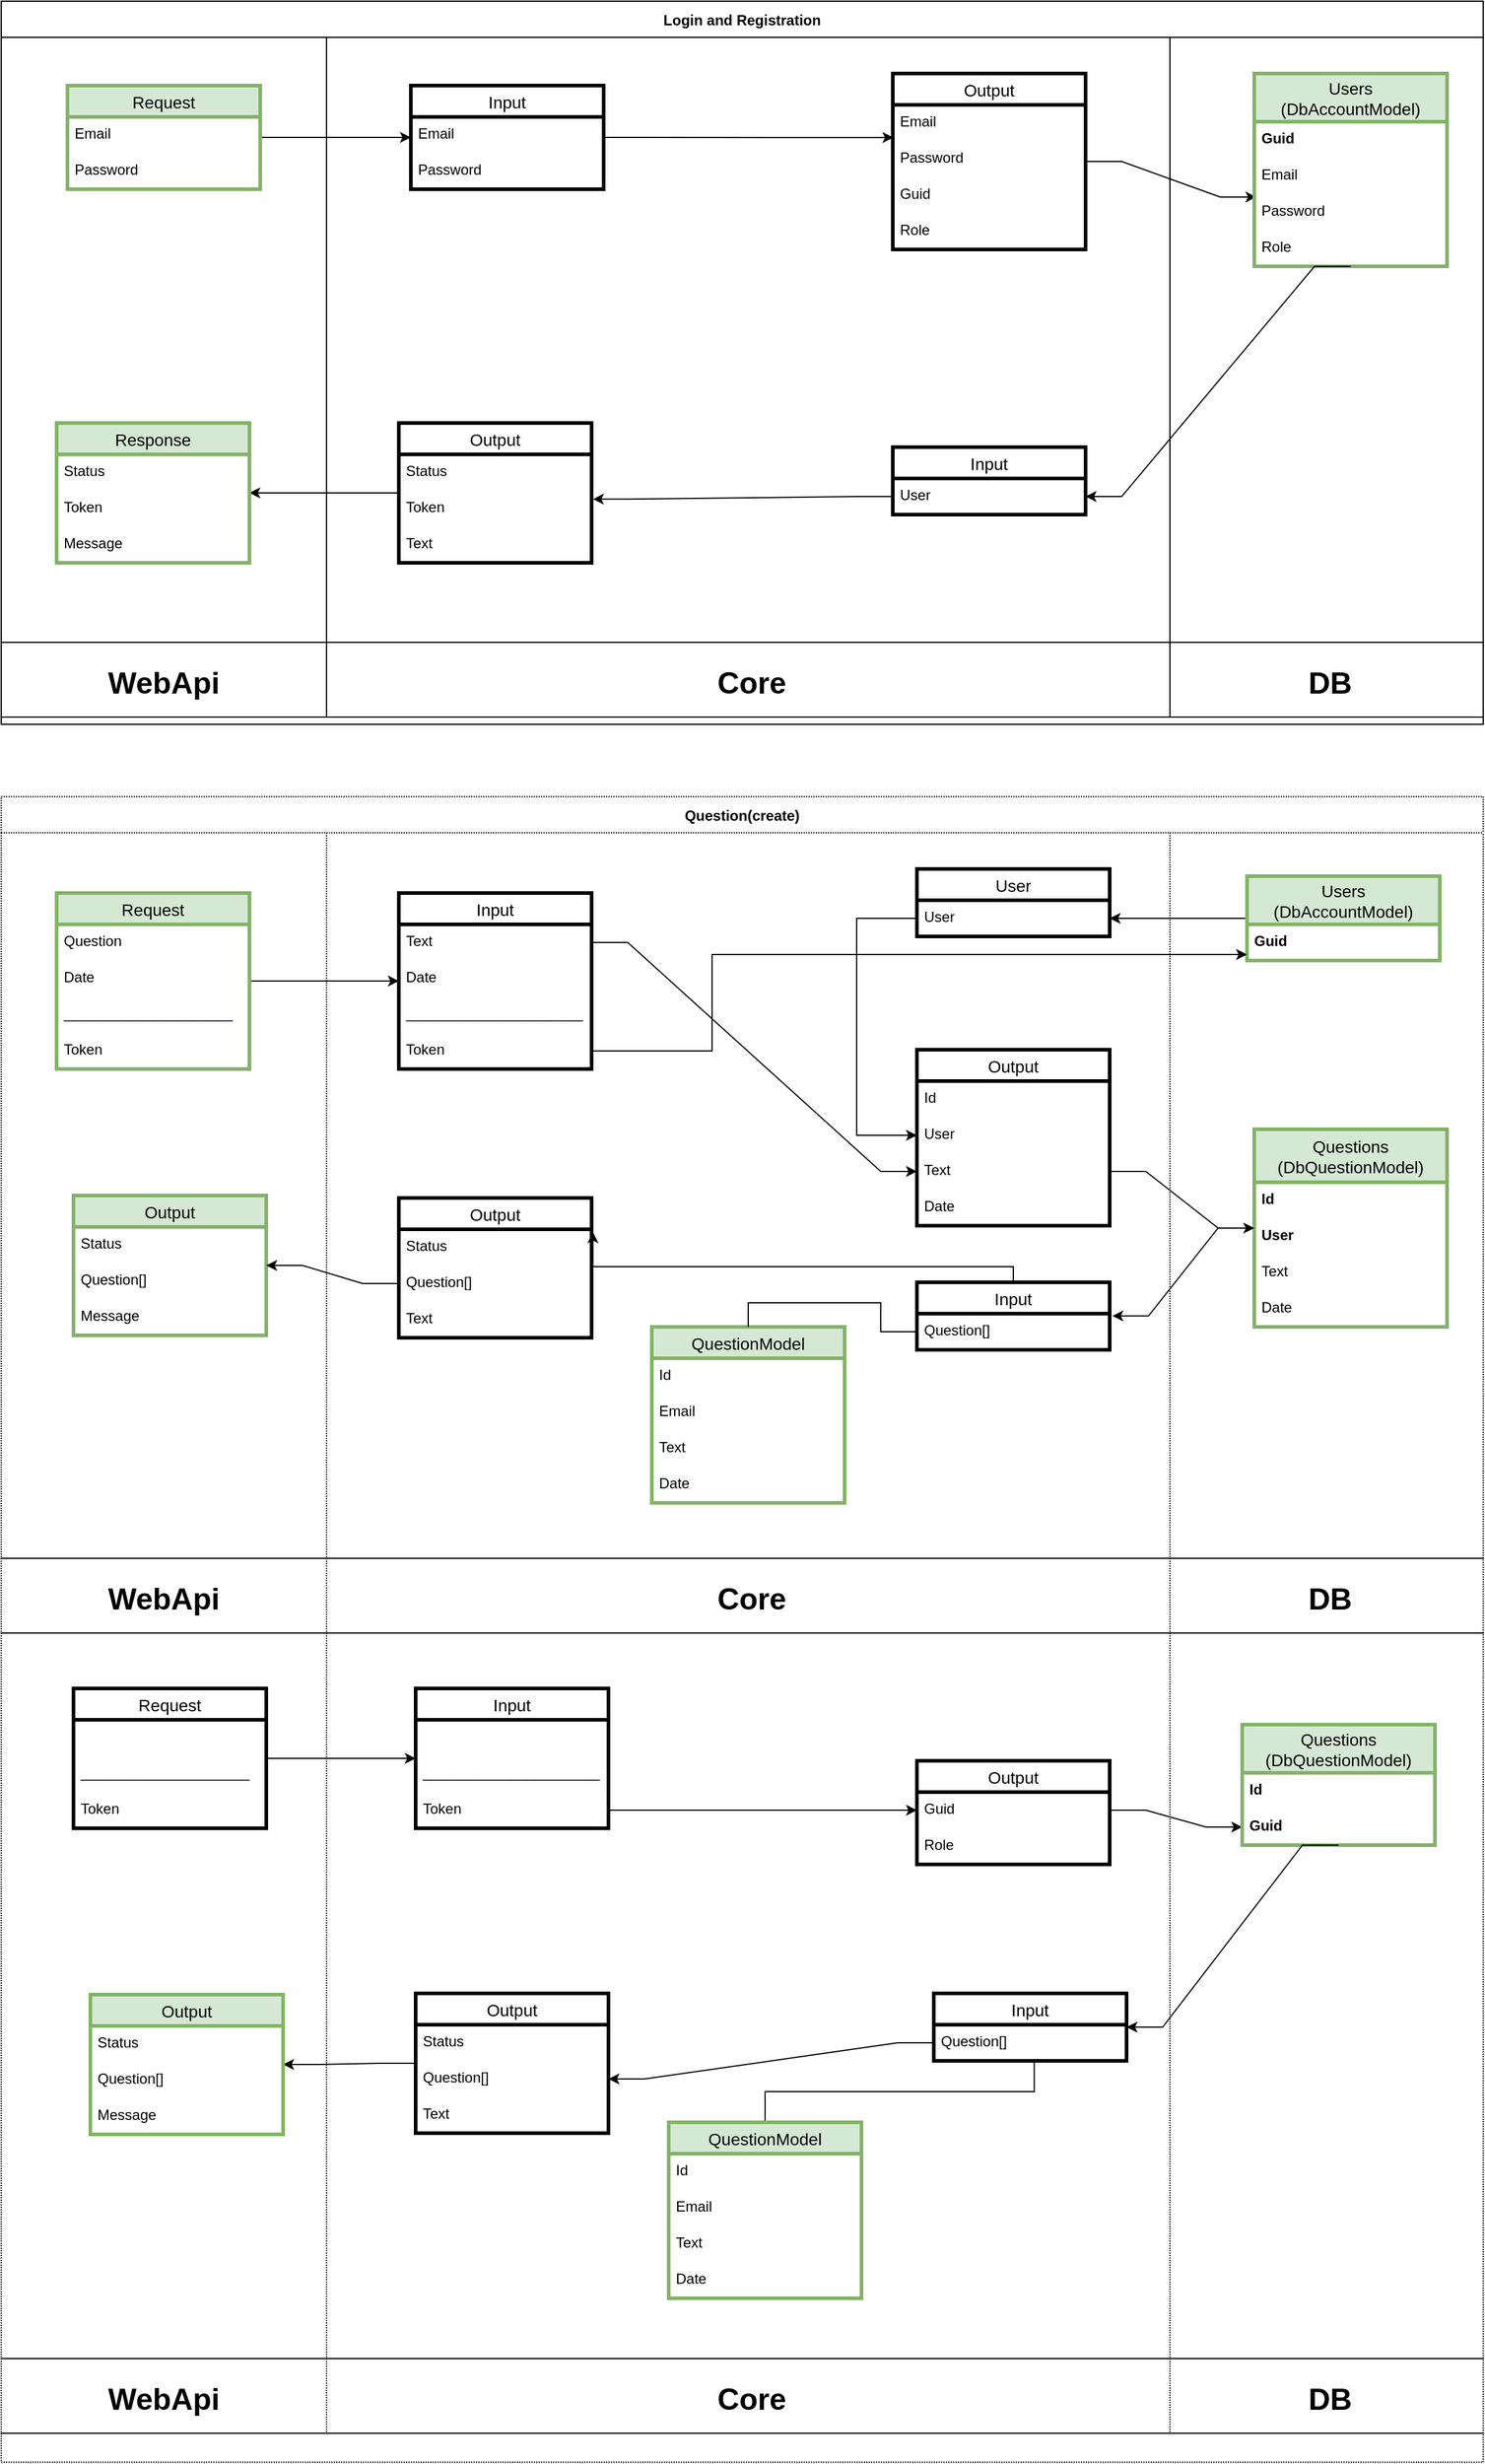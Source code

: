 <mxfile version="20.1.1" type="device"><diagram id="C5RBs43oDa-KdzZeNtuy" name="Page-1"><mxGraphModel dx="3258" dy="1442" grid="1" gridSize="10" guides="1" tooltips="1" connect="1" arrows="1" fold="1" page="1" pageScale="1" pageWidth="827" pageHeight="1169" math="0" shadow="0"><root><mxCell id="WIyWlLk6GJQsqaUBKTNV-0"/><mxCell id="WIyWlLk6GJQsqaUBKTNV-1" parent="WIyWlLk6GJQsqaUBKTNV-0"/><mxCell id="7UvQwR4lHRqra6OR5dTo-18" value="Login and Registration" style="shape=table;startSize=30;container=1;collapsible=1;childLayout=tableLayout;fixedRows=1;rowLines=0;fontStyle=1;align=center;resizeLast=1;" parent="WIyWlLk6GJQsqaUBKTNV-1" vertex="1"><mxGeometry x="-620" y="50" width="1230" height="600" as="geometry"/></mxCell><mxCell id="7UvQwR4lHRqra6OR5dTo-22" value="" style="shape=tableRow;horizontal=0;startSize=0;swimlaneHead=0;swimlaneBody=0;fillColor=none;collapsible=0;dropTarget=0;points=[[0,0.5],[1,0.5]];portConstraint=eastwest;top=0;left=0;right=0;bottom=1;" parent="7UvQwR4lHRqra6OR5dTo-18" vertex="1"><mxGeometry y="30" width="1230" height="502" as="geometry"/></mxCell><mxCell id="7UvQwR4lHRqra6OR5dTo-23" value="" style="shape=partialRectangle;connectable=0;fillColor=none;top=0;left=0;bottom=0;right=0;fontStyle=1;overflow=hidden;" parent="7UvQwR4lHRqra6OR5dTo-22" vertex="1"><mxGeometry width="270" height="502" as="geometry"><mxRectangle width="270" height="502" as="alternateBounds"/></mxGeometry></mxCell><mxCell id="7UvQwR4lHRqra6OR5dTo-24" value="" style="shape=partialRectangle;connectable=0;fillColor=none;top=0;left=0;bottom=0;right=0;align=left;spacingLeft=6;fontStyle=5;overflow=hidden;" parent="7UvQwR4lHRqra6OR5dTo-22" vertex="1"><mxGeometry x="270" width="700" height="502" as="geometry"><mxRectangle width="700" height="502" as="alternateBounds"/></mxGeometry></mxCell><mxCell id="7UvQwR4lHRqra6OR5dTo-51" style="shape=partialRectangle;connectable=0;fillColor=none;top=0;left=0;bottom=0;right=0;align=left;spacingLeft=6;fontStyle=5;overflow=hidden;" parent="7UvQwR4lHRqra6OR5dTo-22" vertex="1"><mxGeometry x="970" width="260" height="502" as="geometry"><mxRectangle width="260" height="502" as="alternateBounds"/></mxGeometry></mxCell><mxCell id="7UvQwR4lHRqra6OR5dTo-47" style="shape=tableRow;horizontal=0;startSize=0;swimlaneHead=0;swimlaneBody=0;fillColor=none;collapsible=0;dropTarget=0;points=[[0,0.5],[1,0.5]];portConstraint=eastwest;top=0;left=0;right=0;bottom=1;fontStyle=1;align=center;" parent="7UvQwR4lHRqra6OR5dTo-18" vertex="1"><mxGeometry y="532" width="1230" height="62" as="geometry"/></mxCell><mxCell id="7UvQwR4lHRqra6OR5dTo-48" value="WebApi" style="shape=partialRectangle;connectable=0;fillColor=none;top=0;left=0;bottom=0;right=0;fontStyle=1;overflow=hidden;fontSize=25;" parent="7UvQwR4lHRqra6OR5dTo-47" vertex="1"><mxGeometry width="270" height="62" as="geometry"><mxRectangle width="270" height="62" as="alternateBounds"/></mxGeometry></mxCell><mxCell id="7UvQwR4lHRqra6OR5dTo-49" value="Core" style="shape=partialRectangle;connectable=0;fillColor=none;top=0;left=0;bottom=0;right=0;align=center;spacingLeft=6;fontStyle=1;overflow=hidden;fontSize=25;" parent="7UvQwR4lHRqra6OR5dTo-47" vertex="1"><mxGeometry x="270" width="700" height="62" as="geometry"><mxRectangle width="700" height="62" as="alternateBounds"/></mxGeometry></mxCell><mxCell id="7UvQwR4lHRqra6OR5dTo-52" value="DB" style="shape=partialRectangle;connectable=0;fillColor=none;top=0;left=0;bottom=0;right=0;align=center;spacingLeft=6;fontStyle=1;overflow=hidden;fontSize=25;" parent="7UvQwR4lHRqra6OR5dTo-47" vertex="1"><mxGeometry x="970" width="260" height="62" as="geometry"><mxRectangle width="260" height="62" as="alternateBounds"/></mxGeometry></mxCell><mxCell id="7UvQwR4lHRqra6OR5dTo-75" style="edgeStyle=entityRelationEdgeStyle;rounded=0;orthogonalLoop=1;jettySize=auto;html=1;entryX=0;entryY=0.5;entryDx=0;entryDy=0;fontSize=25;" parent="WIyWlLk6GJQsqaUBKTNV-1" source="7UvQwR4lHRqra6OR5dTo-53" target="7UvQwR4lHRqra6OR5dTo-72" edge="1"><mxGeometry relative="1" as="geometry"/></mxCell><mxCell id="7UvQwR4lHRqra6OR5dTo-53" value="Request" style="swimlane;fontStyle=0;childLayout=stackLayout;horizontal=1;startSize=26;horizontalStack=0;resizeParent=1;resizeParentMax=0;resizeLast=0;collapsible=1;marginBottom=0;align=center;fontSize=14;strokeWidth=3;fillColor=#d5e8d4;strokeColor=#82b366;" parent="WIyWlLk6GJQsqaUBKTNV-1" vertex="1"><mxGeometry x="-565" y="120" width="160" height="86" as="geometry"/></mxCell><mxCell id="7UvQwR4lHRqra6OR5dTo-54" value="Email" style="text;strokeColor=none;fillColor=none;spacingLeft=4;spacingRight=4;overflow=hidden;rotatable=0;points=[[0,0.5],[1,0.5]];portConstraint=eastwest;fontSize=12;" parent="7UvQwR4lHRqra6OR5dTo-53" vertex="1"><mxGeometry y="26" width="160" height="30" as="geometry"/></mxCell><mxCell id="7UvQwR4lHRqra6OR5dTo-55" value="Password" style="text;strokeColor=none;fillColor=none;spacingLeft=4;spacingRight=4;overflow=hidden;rotatable=0;points=[[0,0.5],[1,0.5]];portConstraint=eastwest;fontSize=12;" parent="7UvQwR4lHRqra6OR5dTo-53" vertex="1"><mxGeometry y="56" width="160" height="30" as="geometry"/></mxCell><mxCell id="7UvQwR4lHRqra6OR5dTo-71" style="edgeStyle=entityRelationEdgeStyle;rounded=0;orthogonalLoop=1;jettySize=auto;html=1;entryX=0.011;entryY=0.082;entryDx=0;entryDy=0;fontSize=25;entryPerimeter=0;" parent="WIyWlLk6GJQsqaUBKTNV-1" source="7UvQwR4lHRqra6OR5dTo-57" target="7UvQwR4lHRqra6OR5dTo-68" edge="1"><mxGeometry relative="1" as="geometry"/></mxCell><mxCell id="7UvQwR4lHRqra6OR5dTo-57" value="Output" style="swimlane;fontStyle=0;childLayout=stackLayout;horizontal=1;startSize=26;horizontalStack=0;resizeParent=1;resizeParentMax=0;resizeLast=0;collapsible=1;marginBottom=0;align=center;fontSize=14;strokeWidth=3;" parent="WIyWlLk6GJQsqaUBKTNV-1" vertex="1"><mxGeometry x="120" y="110" width="160" height="146" as="geometry"/></mxCell><mxCell id="7UvQwR4lHRqra6OR5dTo-58" value="Email" style="text;strokeColor=none;fillColor=none;spacingLeft=4;spacingRight=4;overflow=hidden;rotatable=0;points=[[0,0.5],[1,0.5]];portConstraint=eastwest;fontSize=12;" parent="7UvQwR4lHRqra6OR5dTo-57" vertex="1"><mxGeometry y="26" width="160" height="30" as="geometry"/></mxCell><mxCell id="7UvQwR4lHRqra6OR5dTo-59" value="Password" style="text;strokeColor=none;fillColor=none;spacingLeft=4;spacingRight=4;overflow=hidden;rotatable=0;points=[[0,0.5],[1,0.5]];portConstraint=eastwest;fontSize=12;" parent="7UvQwR4lHRqra6OR5dTo-57" vertex="1"><mxGeometry y="56" width="160" height="30" as="geometry"/></mxCell><mxCell id="7UvQwR4lHRqra6OR5dTo-60" value="Guid" style="text;strokeColor=none;fillColor=none;spacingLeft=4;spacingRight=4;overflow=hidden;rotatable=0;points=[[0,0.5],[1,0.5]];portConstraint=eastwest;fontSize=12;" parent="7UvQwR4lHRqra6OR5dTo-57" vertex="1"><mxGeometry y="86" width="160" height="30" as="geometry"/></mxCell><mxCell id="7UvQwR4lHRqra6OR5dTo-64" value="Role" style="text;strokeColor=none;fillColor=none;spacingLeft=4;spacingRight=4;overflow=hidden;rotatable=0;points=[[0,0.5],[1,0.5]];portConstraint=eastwest;fontSize=12;" parent="7UvQwR4lHRqra6OR5dTo-57" vertex="1"><mxGeometry y="116" width="160" height="30" as="geometry"/></mxCell><mxCell id="7UvQwR4lHRqra6OR5dTo-65" value="Users&#10;(DbAccountModel)" style="swimlane;fontStyle=0;childLayout=stackLayout;horizontal=1;startSize=40;horizontalStack=0;resizeParent=1;resizeParentMax=0;resizeLast=0;collapsible=1;marginBottom=0;align=center;fontSize=14;strokeWidth=3;fillColor=#d5e8d4;strokeColor=#82b366;" parent="WIyWlLk6GJQsqaUBKTNV-1" vertex="1"><mxGeometry x="420" y="110" width="160" height="160" as="geometry"/></mxCell><mxCell id="7UvQwR4lHRqra6OR5dTo-66" value="Guid" style="text;strokeColor=none;fillColor=none;spacingLeft=4;spacingRight=4;overflow=hidden;rotatable=0;points=[[0,0.5],[1,0.5]];portConstraint=eastwest;fontSize=12;fontStyle=1" parent="7UvQwR4lHRqra6OR5dTo-65" vertex="1"><mxGeometry y="40" width="160" height="30" as="geometry"/></mxCell><mxCell id="7UvQwR4lHRqra6OR5dTo-67" value="Email" style="text;strokeColor=none;fillColor=none;spacingLeft=4;spacingRight=4;overflow=hidden;rotatable=0;points=[[0,0.5],[1,0.5]];portConstraint=eastwest;fontSize=12;" parent="7UvQwR4lHRqra6OR5dTo-65" vertex="1"><mxGeometry y="70" width="160" height="30" as="geometry"/></mxCell><mxCell id="7UvQwR4lHRqra6OR5dTo-68" value="Password" style="text;strokeColor=none;fillColor=none;spacingLeft=4;spacingRight=4;overflow=hidden;rotatable=0;points=[[0,0.5],[1,0.5]];portConstraint=eastwest;fontSize=12;" parent="7UvQwR4lHRqra6OR5dTo-65" vertex="1"><mxGeometry y="100" width="160" height="30" as="geometry"/></mxCell><mxCell id="7UvQwR4lHRqra6OR5dTo-70" value="Role" style="text;strokeColor=none;fillColor=none;spacingLeft=4;spacingRight=4;overflow=hidden;rotatable=0;points=[[0,0.5],[1,0.5]];portConstraint=eastwest;fontSize=12;" parent="7UvQwR4lHRqra6OR5dTo-65" vertex="1"><mxGeometry y="130" width="160" height="30" as="geometry"/></mxCell><mxCell id="7UvQwR4lHRqra6OR5dTo-76" style="edgeStyle=entityRelationEdgeStyle;rounded=0;orthogonalLoop=1;jettySize=auto;html=1;fontSize=25;entryX=0.003;entryY=-0.094;entryDx=0;entryDy=0;entryPerimeter=0;" parent="WIyWlLk6GJQsqaUBKTNV-1" source="7UvQwR4lHRqra6OR5dTo-72" target="7UvQwR4lHRqra6OR5dTo-59" edge="1"><mxGeometry relative="1" as="geometry"/></mxCell><mxCell id="7UvQwR4lHRqra6OR5dTo-72" value="Input" style="swimlane;fontStyle=0;childLayout=stackLayout;horizontal=1;startSize=26;horizontalStack=0;resizeParent=1;resizeParentMax=0;resizeLast=0;collapsible=1;marginBottom=0;align=center;fontSize=14;strokeWidth=3;" parent="WIyWlLk6GJQsqaUBKTNV-1" vertex="1"><mxGeometry x="-280" y="120" width="160" height="86" as="geometry"/></mxCell><mxCell id="7UvQwR4lHRqra6OR5dTo-73" value="Email" style="text;strokeColor=none;fillColor=none;spacingLeft=4;spacingRight=4;overflow=hidden;rotatable=0;points=[[0,0.5],[1,0.5]];portConstraint=eastwest;fontSize=12;" parent="7UvQwR4lHRqra6OR5dTo-72" vertex="1"><mxGeometry y="26" width="160" height="30" as="geometry"/></mxCell><mxCell id="7UvQwR4lHRqra6OR5dTo-74" value="Password" style="text;strokeColor=none;fillColor=none;spacingLeft=4;spacingRight=4;overflow=hidden;rotatable=0;points=[[0,0.5],[1,0.5]];portConstraint=eastwest;fontSize=12;" parent="7UvQwR4lHRqra6OR5dTo-72" vertex="1"><mxGeometry y="56" width="160" height="30" as="geometry"/></mxCell><mxCell id="7UvQwR4lHRqra6OR5dTo-77" value="Input" style="swimlane;fontStyle=0;childLayout=stackLayout;horizontal=1;startSize=26;horizontalStack=0;resizeParent=1;resizeParentMax=0;resizeLast=0;collapsible=1;marginBottom=0;align=center;fontSize=14;strokeWidth=3;" parent="WIyWlLk6GJQsqaUBKTNV-1" vertex="1"><mxGeometry x="120" y="420" width="160" height="56" as="geometry"/></mxCell><mxCell id="7UvQwR4lHRqra6OR5dTo-78" value="User" style="text;strokeColor=none;fillColor=none;spacingLeft=4;spacingRight=4;overflow=hidden;rotatable=0;points=[[0,0.5],[1,0.5]];portConstraint=eastwest;fontSize=12;" parent="7UvQwR4lHRqra6OR5dTo-77" vertex="1"><mxGeometry y="26" width="160" height="30" as="geometry"/></mxCell><mxCell id="7UvQwR4lHRqra6OR5dTo-81" value="" style="endArrow=classic;html=1;rounded=0;fontSize=25;entryX=1;entryY=0.5;entryDx=0;entryDy=0;exitX=0.5;exitY=1;exitDx=0;exitDy=0;edgeStyle=entityRelationEdgeStyle;" parent="WIyWlLk6GJQsqaUBKTNV-1" source="7UvQwR4lHRqra6OR5dTo-65" target="7UvQwR4lHRqra6OR5dTo-78" edge="1"><mxGeometry width="50" height="50" relative="1" as="geometry"><mxPoint x="320" y="430" as="sourcePoint"/><mxPoint x="370" y="380" as="targetPoint"/></mxGeometry></mxCell><mxCell id="7UvQwR4lHRqra6OR5dTo-92" style="edgeStyle=entityRelationEdgeStyle;rounded=0;orthogonalLoop=1;jettySize=auto;html=1;entryX=1;entryY=0.5;entryDx=0;entryDy=0;fontSize=25;" parent="WIyWlLk6GJQsqaUBKTNV-1" source="7UvQwR4lHRqra6OR5dTo-82" target="7UvQwR4lHRqra6OR5dTo-88" edge="1"><mxGeometry relative="1" as="geometry"/></mxCell><mxCell id="7UvQwR4lHRqra6OR5dTo-82" value="Output" style="swimlane;fontStyle=0;childLayout=stackLayout;horizontal=1;startSize=26;horizontalStack=0;resizeParent=1;resizeParentMax=0;resizeLast=0;collapsible=1;marginBottom=0;align=center;fontSize=14;strokeWidth=3;" parent="WIyWlLk6GJQsqaUBKTNV-1" vertex="1"><mxGeometry x="-290" y="400" width="160" height="116" as="geometry"/></mxCell><mxCell id="7UvQwR4lHRqra6OR5dTo-84" value="Status" style="text;strokeColor=none;fillColor=none;spacingLeft=4;spacingRight=4;overflow=hidden;rotatable=0;points=[[0,0.5],[1,0.5]];portConstraint=eastwest;fontSize=12;" parent="7UvQwR4lHRqra6OR5dTo-82" vertex="1"><mxGeometry y="26" width="160" height="30" as="geometry"/></mxCell><mxCell id="7UvQwR4lHRqra6OR5dTo-85" value="Token" style="text;strokeColor=none;fillColor=none;spacingLeft=4;spacingRight=4;overflow=hidden;rotatable=0;points=[[0,0.5],[1,0.5]];portConstraint=eastwest;fontSize=12;" parent="7UvQwR4lHRqra6OR5dTo-82" vertex="1"><mxGeometry y="56" width="160" height="30" as="geometry"/></mxCell><mxCell id="7UvQwR4lHRqra6OR5dTo-86" value="Text" style="text;strokeColor=none;fillColor=none;spacingLeft=4;spacingRight=4;overflow=hidden;rotatable=0;points=[[0,0.5],[1,0.5]];portConstraint=eastwest;fontSize=12;" parent="7UvQwR4lHRqra6OR5dTo-82" vertex="1"><mxGeometry y="86" width="160" height="30" as="geometry"/></mxCell><mxCell id="7UvQwR4lHRqra6OR5dTo-87" style="edgeStyle=entityRelationEdgeStyle;rounded=0;orthogonalLoop=1;jettySize=auto;html=1;entryX=1.007;entryY=0.239;entryDx=0;entryDy=0;entryPerimeter=0;fontSize=25;" parent="WIyWlLk6GJQsqaUBKTNV-1" source="7UvQwR4lHRqra6OR5dTo-78" target="7UvQwR4lHRqra6OR5dTo-85" edge="1"><mxGeometry relative="1" as="geometry"/></mxCell><mxCell id="7UvQwR4lHRqra6OR5dTo-88" value="Response" style="swimlane;fontStyle=0;childLayout=stackLayout;horizontal=1;startSize=26;horizontalStack=0;resizeParent=1;resizeParentMax=0;resizeLast=0;collapsible=1;marginBottom=0;align=center;fontSize=14;strokeWidth=3;fillColor=#d5e8d4;strokeColor=#82b366;" parent="WIyWlLk6GJQsqaUBKTNV-1" vertex="1"><mxGeometry x="-574" y="400" width="160" height="116" as="geometry"/></mxCell><mxCell id="7UvQwR4lHRqra6OR5dTo-89" value="Status" style="text;strokeColor=none;fillColor=none;spacingLeft=4;spacingRight=4;overflow=hidden;rotatable=0;points=[[0,0.5],[1,0.5]];portConstraint=eastwest;fontSize=12;" parent="7UvQwR4lHRqra6OR5dTo-88" vertex="1"><mxGeometry y="26" width="160" height="30" as="geometry"/></mxCell><mxCell id="7UvQwR4lHRqra6OR5dTo-90" value="Token" style="text;strokeColor=none;fillColor=none;spacingLeft=4;spacingRight=4;overflow=hidden;rotatable=0;points=[[0,0.5],[1,0.5]];portConstraint=eastwest;fontSize=12;" parent="7UvQwR4lHRqra6OR5dTo-88" vertex="1"><mxGeometry y="56" width="160" height="30" as="geometry"/></mxCell><mxCell id="7UvQwR4lHRqra6OR5dTo-91" value="Message" style="text;strokeColor=none;fillColor=none;spacingLeft=4;spacingRight=4;overflow=hidden;rotatable=0;points=[[0,0.5],[1,0.5]];portConstraint=eastwest;fontSize=12;" parent="7UvQwR4lHRqra6OR5dTo-88" vertex="1"><mxGeometry y="86" width="160" height="30" as="geometry"/></mxCell><mxCell id="7UvQwR4lHRqra6OR5dTo-93" value="Question(create)" style="shape=table;startSize=30;container=1;collapsible=1;childLayout=tableLayout;fixedRows=1;rowLines=0;fontStyle=1;align=center;resizeLast=1;dashed=1;dashPattern=1 1;" parent="WIyWlLk6GJQsqaUBKTNV-1" vertex="1"><mxGeometry x="-620" y="710" width="1230" height="1382" as="geometry"/></mxCell><mxCell id="7UvQwR4lHRqra6OR5dTo-94" value="" style="shape=tableRow;horizontal=0;startSize=0;swimlaneHead=0;swimlaneBody=0;fillColor=none;collapsible=0;dropTarget=0;points=[[0,0.5],[1,0.5]];portConstraint=eastwest;top=0;left=0;right=0;bottom=1;" parent="7UvQwR4lHRqra6OR5dTo-93" vertex="1"><mxGeometry y="30" width="1230" height="602" as="geometry"/></mxCell><mxCell id="7UvQwR4lHRqra6OR5dTo-95" value="" style="shape=partialRectangle;connectable=0;fillColor=none;top=0;left=0;bottom=0;right=0;fontStyle=1;overflow=hidden;" parent="7UvQwR4lHRqra6OR5dTo-94" vertex="1"><mxGeometry width="270" height="602" as="geometry"><mxRectangle width="270" height="602" as="alternateBounds"/></mxGeometry></mxCell><mxCell id="7UvQwR4lHRqra6OR5dTo-96" value="" style="shape=partialRectangle;connectable=0;fillColor=none;top=0;left=0;bottom=0;right=0;align=left;spacingLeft=6;fontStyle=5;overflow=hidden;" parent="7UvQwR4lHRqra6OR5dTo-94" vertex="1"><mxGeometry x="270" width="700" height="602" as="geometry"><mxRectangle width="700" height="602" as="alternateBounds"/></mxGeometry></mxCell><mxCell id="7UvQwR4lHRqra6OR5dTo-97" style="shape=partialRectangle;connectable=0;fillColor=none;top=0;left=0;bottom=0;right=0;align=left;spacingLeft=6;fontStyle=5;overflow=hidden;" parent="7UvQwR4lHRqra6OR5dTo-94" vertex="1"><mxGeometry x="970" width="260" height="602" as="geometry"><mxRectangle width="260" height="602" as="alternateBounds"/></mxGeometry></mxCell><mxCell id="7UvQwR4lHRqra6OR5dTo-98" style="shape=tableRow;horizontal=0;startSize=0;swimlaneHead=0;swimlaneBody=0;fillColor=none;collapsible=0;dropTarget=0;points=[[0,0.5],[1,0.5]];portConstraint=eastwest;top=0;left=0;right=0;bottom=1;fontStyle=1;align=center;" parent="7UvQwR4lHRqra6OR5dTo-93" vertex="1"><mxGeometry y="632" width="1230" height="62" as="geometry"/></mxCell><mxCell id="7UvQwR4lHRqra6OR5dTo-99" value="WebApi" style="shape=partialRectangle;connectable=0;fillColor=none;top=0;left=0;bottom=0;right=0;fontStyle=1;overflow=hidden;fontSize=25;" parent="7UvQwR4lHRqra6OR5dTo-98" vertex="1"><mxGeometry width="270" height="62" as="geometry"><mxRectangle width="270" height="62" as="alternateBounds"/></mxGeometry></mxCell><mxCell id="7UvQwR4lHRqra6OR5dTo-100" value="Core" style="shape=partialRectangle;connectable=0;fillColor=none;top=0;left=0;bottom=0;right=0;align=center;spacingLeft=6;fontStyle=1;overflow=hidden;fontSize=25;" parent="7UvQwR4lHRqra6OR5dTo-98" vertex="1"><mxGeometry x="270" width="700" height="62" as="geometry"><mxRectangle width="700" height="62" as="alternateBounds"/></mxGeometry></mxCell><mxCell id="7UvQwR4lHRqra6OR5dTo-101" value="DB" style="shape=partialRectangle;connectable=0;fillColor=none;top=0;left=0;bottom=0;right=0;align=center;spacingLeft=6;fontStyle=1;overflow=hidden;fontSize=25;" parent="7UvQwR4lHRqra6OR5dTo-98" vertex="1"><mxGeometry x="970" width="260" height="62" as="geometry"><mxRectangle width="260" height="62" as="alternateBounds"/></mxGeometry></mxCell><mxCell id="7UvQwR4lHRqra6OR5dTo-165" value="" style="shape=tableRow;horizontal=0;startSize=0;swimlaneHead=0;swimlaneBody=0;fillColor=none;collapsible=0;dropTarget=0;points=[[0,0.5],[1,0.5]];portConstraint=eastwest;top=0;left=0;right=0;bottom=1;" parent="7UvQwR4lHRqra6OR5dTo-93" vertex="1"><mxGeometry y="694" width="1230" height="602" as="geometry"/></mxCell><mxCell id="7UvQwR4lHRqra6OR5dTo-166" value="" style="shape=partialRectangle;connectable=0;fillColor=none;top=0;left=0;bottom=0;right=0;fontStyle=1;overflow=hidden;" parent="7UvQwR4lHRqra6OR5dTo-165" vertex="1"><mxGeometry width="270" height="602" as="geometry"><mxRectangle width="270" height="602" as="alternateBounds"/></mxGeometry></mxCell><mxCell id="7UvQwR4lHRqra6OR5dTo-167" value="" style="shape=partialRectangle;connectable=0;fillColor=none;top=0;left=0;bottom=0;right=0;align=left;spacingLeft=6;fontStyle=5;overflow=hidden;" parent="7UvQwR4lHRqra6OR5dTo-165" vertex="1"><mxGeometry x="270" width="700" height="602" as="geometry"><mxRectangle width="700" height="602" as="alternateBounds"/></mxGeometry></mxCell><mxCell id="7UvQwR4lHRqra6OR5dTo-168" style="shape=partialRectangle;connectable=0;fillColor=none;top=0;left=0;bottom=0;right=0;align=left;spacingLeft=6;fontStyle=5;overflow=hidden;" parent="7UvQwR4lHRqra6OR5dTo-165" vertex="1"><mxGeometry x="970" width="260" height="602" as="geometry"><mxRectangle width="260" height="602" as="alternateBounds"/></mxGeometry></mxCell><mxCell id="7UvQwR4lHRqra6OR5dTo-169" style="shape=tableRow;horizontal=0;startSize=0;swimlaneHead=0;swimlaneBody=0;fillColor=none;collapsible=0;dropTarget=0;points=[[0,0.5],[1,0.5]];portConstraint=eastwest;top=0;left=0;right=0;bottom=1;fontStyle=1;align=center;" parent="7UvQwR4lHRqra6OR5dTo-93" vertex="1"><mxGeometry y="1296" width="1230" height="62" as="geometry"/></mxCell><mxCell id="7UvQwR4lHRqra6OR5dTo-170" value="WebApi" style="shape=partialRectangle;connectable=0;fillColor=none;top=0;left=0;bottom=0;right=0;fontStyle=1;overflow=hidden;fontSize=25;" parent="7UvQwR4lHRqra6OR5dTo-169" vertex="1"><mxGeometry width="270" height="62" as="geometry"><mxRectangle width="270" height="62" as="alternateBounds"/></mxGeometry></mxCell><mxCell id="7UvQwR4lHRqra6OR5dTo-171" value="Core" style="shape=partialRectangle;connectable=0;fillColor=none;top=0;left=0;bottom=0;right=0;align=center;spacingLeft=6;fontStyle=1;overflow=hidden;fontSize=25;" parent="7UvQwR4lHRqra6OR5dTo-169" vertex="1"><mxGeometry x="270" width="700" height="62" as="geometry"><mxRectangle width="700" height="62" as="alternateBounds"/></mxGeometry></mxCell><mxCell id="7UvQwR4lHRqra6OR5dTo-172" value="DB" style="shape=partialRectangle;connectable=0;fillColor=none;top=0;left=0;bottom=0;right=0;align=center;spacingLeft=6;fontStyle=1;overflow=hidden;fontSize=25;" parent="7UvQwR4lHRqra6OR5dTo-169" vertex="1"><mxGeometry x="970" width="260" height="62" as="geometry"><mxRectangle width="260" height="62" as="alternateBounds"/></mxGeometry></mxCell><mxCell id="AqzM5bqXc-fwZ_wGa6BH-6" style="edgeStyle=orthogonalEdgeStyle;rounded=0;orthogonalLoop=1;jettySize=auto;html=1;" edge="1" parent="WIyWlLk6GJQsqaUBKTNV-1" source="7UvQwR4lHRqra6OR5dTo-102" target="7UvQwR4lHRqra6OR5dTo-105"><mxGeometry relative="1" as="geometry"/></mxCell><mxCell id="7UvQwR4lHRqra6OR5dTo-102" value="Request" style="swimlane;fontStyle=0;childLayout=stackLayout;horizontal=1;startSize=26;horizontalStack=0;resizeParent=1;resizeParentMax=0;resizeLast=0;collapsible=1;marginBottom=0;align=center;fontSize=14;strokeWidth=3;fillColor=#d5e8d4;strokeColor=#82b366;" parent="WIyWlLk6GJQsqaUBKTNV-1" vertex="1"><mxGeometry x="-574" y="790" width="160" height="146" as="geometry"/></mxCell><mxCell id="7UvQwR4lHRqra6OR5dTo-104" value="Question" style="text;strokeColor=none;fillColor=none;spacingLeft=4;spacingRight=4;overflow=hidden;rotatable=0;points=[[0,0.5],[1,0.5]];portConstraint=eastwest;fontSize=12;" parent="7UvQwR4lHRqra6OR5dTo-102" vertex="1"><mxGeometry y="26" width="160" height="30" as="geometry"/></mxCell><mxCell id="7UvQwR4lHRqra6OR5dTo-122" value="Date" style="text;strokeColor=none;fillColor=none;spacingLeft=4;spacingRight=4;overflow=hidden;rotatable=0;points=[[0,0.5],[1,0.5]];portConstraint=eastwest;fontSize=12;" parent="7UvQwR4lHRqra6OR5dTo-102" vertex="1"><mxGeometry y="56" width="160" height="30" as="geometry"/></mxCell><mxCell id="7UvQwR4lHRqra6OR5dTo-115" value="_____________________" style="text;strokeColor=none;fillColor=none;spacingLeft=4;spacingRight=4;overflow=hidden;rotatable=0;points=[[0,0.5],[1,0.5]];portConstraint=eastwest;fontSize=12;" parent="7UvQwR4lHRqra6OR5dTo-102" vertex="1"><mxGeometry y="86" width="160" height="30" as="geometry"/></mxCell><mxCell id="7UvQwR4lHRqra6OR5dTo-114" value="Token" style="text;strokeColor=none;fillColor=none;spacingLeft=4;spacingRight=4;overflow=hidden;rotatable=0;points=[[0,0.5],[1,0.5]];portConstraint=eastwest;fontSize=12;" parent="7UvQwR4lHRqra6OR5dTo-102" vertex="1"><mxGeometry y="116" width="160" height="30" as="geometry"/></mxCell><mxCell id="7UvQwR4lHRqra6OR5dTo-105" value="Input" style="swimlane;fontStyle=0;childLayout=stackLayout;horizontal=1;startSize=26;horizontalStack=0;resizeParent=1;resizeParentMax=0;resizeLast=0;collapsible=1;marginBottom=0;align=center;fontSize=14;strokeWidth=3;" parent="WIyWlLk6GJQsqaUBKTNV-1" vertex="1"><mxGeometry x="-290" y="790" width="160" height="146" as="geometry"/></mxCell><mxCell id="7UvQwR4lHRqra6OR5dTo-107" value="Text" style="text;strokeColor=none;fillColor=none;spacingLeft=4;spacingRight=4;overflow=hidden;rotatable=0;points=[[0,0.5],[1,0.5]];portConstraint=eastwest;fontSize=12;" parent="7UvQwR4lHRqra6OR5dTo-105" vertex="1"><mxGeometry y="26" width="160" height="30" as="geometry"/></mxCell><mxCell id="7UvQwR4lHRqra6OR5dTo-123" value="Date" style="text;strokeColor=none;fillColor=none;spacingLeft=4;spacingRight=4;overflow=hidden;rotatable=0;points=[[0,0.5],[1,0.5]];portConstraint=eastwest;fontSize=12;" parent="7UvQwR4lHRqra6OR5dTo-105" vertex="1"><mxGeometry y="56" width="160" height="30" as="geometry"/></mxCell><mxCell id="7UvQwR4lHRqra6OR5dTo-117" value="______________________" style="text;strokeColor=none;fillColor=none;spacingLeft=4;spacingRight=4;overflow=hidden;rotatable=0;points=[[0,0.5],[1,0.5]];portConstraint=eastwest;fontSize=12;" parent="7UvQwR4lHRqra6OR5dTo-105" vertex="1"><mxGeometry y="86" width="160" height="30" as="geometry"/></mxCell><mxCell id="7UvQwR4lHRqra6OR5dTo-116" value="Token" style="text;strokeColor=none;fillColor=none;spacingLeft=4;spacingRight=4;overflow=hidden;rotatable=0;points=[[0,0.5],[1,0.5]];portConstraint=eastwest;fontSize=12;" parent="7UvQwR4lHRqra6OR5dTo-105" vertex="1"><mxGeometry y="116" width="160" height="30" as="geometry"/></mxCell><mxCell id="7UvQwR4lHRqra6OR5dTo-109" value="Output" style="swimlane;fontStyle=0;childLayout=stackLayout;horizontal=1;startSize=26;horizontalStack=0;resizeParent=1;resizeParentMax=0;resizeLast=0;collapsible=1;marginBottom=0;align=center;fontSize=14;strokeWidth=3;" parent="WIyWlLk6GJQsqaUBKTNV-1" vertex="1"><mxGeometry x="140" y="920" width="160" height="146" as="geometry"/></mxCell><mxCell id="AqzM5bqXc-fwZ_wGa6BH-32" value="Id" style="text;strokeColor=none;fillColor=none;spacingLeft=4;spacingRight=4;overflow=hidden;rotatable=0;points=[[0,0.5],[1,0.5]];portConstraint=eastwest;fontSize=12;" vertex="1" parent="7UvQwR4lHRqra6OR5dTo-109"><mxGeometry y="26" width="160" height="30" as="geometry"/></mxCell><mxCell id="7UvQwR4lHRqra6OR5dTo-110" value="User" style="text;strokeColor=none;fillColor=none;spacingLeft=4;spacingRight=4;overflow=hidden;rotatable=0;points=[[0,0.5],[1,0.5]];portConstraint=eastwest;fontSize=12;" parent="7UvQwR4lHRqra6OR5dTo-109" vertex="1"><mxGeometry y="56" width="160" height="30" as="geometry"/></mxCell><mxCell id="7UvQwR4lHRqra6OR5dTo-111" value="Text" style="text;strokeColor=none;fillColor=none;spacingLeft=4;spacingRight=4;overflow=hidden;rotatable=0;points=[[0,0.5],[1,0.5]];portConstraint=eastwest;fontSize=12;" parent="7UvQwR4lHRqra6OR5dTo-109" vertex="1"><mxGeometry y="86" width="160" height="30" as="geometry"/></mxCell><mxCell id="7UvQwR4lHRqra6OR5dTo-112" value="Date" style="text;strokeColor=none;fillColor=none;spacingLeft=4;spacingRight=4;overflow=hidden;rotatable=0;points=[[0,0.5],[1,0.5]];portConstraint=eastwest;fontSize=12;" parent="7UvQwR4lHRqra6OR5dTo-109" vertex="1"><mxGeometry y="116" width="160" height="30" as="geometry"/></mxCell><mxCell id="7UvQwR4lHRqra6OR5dTo-130" style="edgeStyle=entityRelationEdgeStyle;rounded=0;orthogonalLoop=1;jettySize=auto;html=1;entryX=1.014;entryY=0.063;entryDx=0;entryDy=0;fontSize=25;entryPerimeter=0;" parent="WIyWlLk6GJQsqaUBKTNV-1" source="7UvQwR4lHRqra6OR5dTo-118" target="7UvQwR4lHRqra6OR5dTo-127" edge="1"><mxGeometry relative="1" as="geometry"><mxPoint x="290.0" y="1111" as="targetPoint"/></mxGeometry></mxCell><mxCell id="7UvQwR4lHRqra6OR5dTo-118" value="Questions&#10;(DbQuestionModel)" style="swimlane;fontStyle=0;childLayout=stackLayout;horizontal=1;startSize=44;horizontalStack=0;resizeParent=1;resizeParentMax=0;resizeLast=0;collapsible=1;marginBottom=0;align=center;fontSize=14;strokeWidth=3;fillColor=#d5e8d4;strokeColor=#82b366;" parent="WIyWlLk6GJQsqaUBKTNV-1" vertex="1"><mxGeometry x="420" y="986" width="160" height="164" as="geometry"/></mxCell><mxCell id="7UvQwR4lHRqra6OR5dTo-119" value="Id" style="text;strokeColor=none;fillColor=none;spacingLeft=4;spacingRight=4;overflow=hidden;rotatable=0;points=[[0,0.5],[1,0.5]];portConstraint=eastwest;fontSize=12;fontStyle=1" parent="7UvQwR4lHRqra6OR5dTo-118" vertex="1"><mxGeometry y="44" width="160" height="30" as="geometry"/></mxCell><mxCell id="7UvQwR4lHRqra6OR5dTo-120" value="User" style="text;strokeColor=none;fillColor=none;spacingLeft=4;spacingRight=4;overflow=hidden;rotatable=0;points=[[0,0.5],[1,0.5]];portConstraint=eastwest;fontSize=12;fontStyle=1" parent="7UvQwR4lHRqra6OR5dTo-118" vertex="1"><mxGeometry y="74" width="160" height="30" as="geometry"/></mxCell><mxCell id="7UvQwR4lHRqra6OR5dTo-121" value="Text" style="text;strokeColor=none;fillColor=none;spacingLeft=4;spacingRight=4;overflow=hidden;rotatable=0;points=[[0,0.5],[1,0.5]];portConstraint=eastwest;fontSize=12;" parent="7UvQwR4lHRqra6OR5dTo-118" vertex="1"><mxGeometry y="104" width="160" height="30" as="geometry"/></mxCell><mxCell id="7UvQwR4lHRqra6OR5dTo-124" value="Date" style="text;strokeColor=none;fillColor=none;spacingLeft=4;spacingRight=4;overflow=hidden;rotatable=0;points=[[0,0.5],[1,0.5]];portConstraint=eastwest;fontSize=12;" parent="7UvQwR4lHRqra6OR5dTo-118" vertex="1"><mxGeometry y="134" width="160" height="30" as="geometry"/></mxCell><mxCell id="7UvQwR4lHRqra6OR5dTo-125" style="edgeStyle=entityRelationEdgeStyle;rounded=0;orthogonalLoop=1;jettySize=auto;html=1;entryX=0;entryY=0.5;entryDx=0;entryDy=0;fontSize=25;" parent="WIyWlLk6GJQsqaUBKTNV-1" source="7UvQwR4lHRqra6OR5dTo-111" target="7UvQwR4lHRqra6OR5dTo-118" edge="1"><mxGeometry relative="1" as="geometry"/></mxCell><mxCell id="7UvQwR4lHRqra6OR5dTo-157" style="edgeStyle=orthogonalEdgeStyle;rounded=0;orthogonalLoop=1;jettySize=auto;html=1;entryX=1.007;entryY=0.08;entryDx=0;entryDy=0;entryPerimeter=0;fontSize=25;" parent="WIyWlLk6GJQsqaUBKTNV-1" source="7UvQwR4lHRqra6OR5dTo-126" target="7UvQwR4lHRqra6OR5dTo-148" edge="1"><mxGeometry relative="1" as="geometry"><Array as="points"><mxPoint x="220" y="1100"/><mxPoint x="-129" y="1100"/></Array></mxGeometry></mxCell><mxCell id="7UvQwR4lHRqra6OR5dTo-126" value="Input" style="swimlane;fontStyle=0;childLayout=stackLayout;horizontal=1;startSize=26;horizontalStack=0;resizeParent=1;resizeParentMax=0;resizeLast=0;collapsible=1;marginBottom=0;align=center;fontSize=14;strokeWidth=3;" parent="WIyWlLk6GJQsqaUBKTNV-1" vertex="1"><mxGeometry x="140" y="1113" width="160" height="56" as="geometry"/></mxCell><mxCell id="7UvQwR4lHRqra6OR5dTo-127" value="Question[]" style="text;strokeColor=none;fillColor=none;spacingLeft=4;spacingRight=4;overflow=hidden;rotatable=0;points=[[0,0.5],[1,0.5]];portConstraint=eastwest;fontSize=12;" parent="7UvQwR4lHRqra6OR5dTo-126" vertex="1"><mxGeometry y="26" width="160" height="30" as="geometry"/></mxCell><mxCell id="7UvQwR4lHRqra6OR5dTo-147" value="Output" style="swimlane;fontStyle=0;childLayout=stackLayout;horizontal=1;startSize=26;horizontalStack=0;resizeParent=1;resizeParentMax=0;resizeLast=0;collapsible=1;marginBottom=0;align=center;fontSize=14;strokeWidth=3;" parent="WIyWlLk6GJQsqaUBKTNV-1" vertex="1"><mxGeometry x="-290" y="1043" width="160" height="116" as="geometry"/></mxCell><mxCell id="7UvQwR4lHRqra6OR5dTo-148" value="Status" style="text;strokeColor=none;fillColor=none;spacingLeft=4;spacingRight=4;overflow=hidden;rotatable=0;points=[[0,0.5],[1,0.5]];portConstraint=eastwest;fontSize=12;" parent="7UvQwR4lHRqra6OR5dTo-147" vertex="1"><mxGeometry y="26" width="160" height="30" as="geometry"/></mxCell><mxCell id="7UvQwR4lHRqra6OR5dTo-149" value="Question[]" style="text;strokeColor=none;fillColor=none;spacingLeft=4;spacingRight=4;overflow=hidden;rotatable=0;points=[[0,0.5],[1,0.5]];portConstraint=eastwest;fontSize=12;" parent="7UvQwR4lHRqra6OR5dTo-147" vertex="1"><mxGeometry y="56" width="160" height="30" as="geometry"/></mxCell><mxCell id="7UvQwR4lHRqra6OR5dTo-150" value="Text" style="text;strokeColor=none;fillColor=none;spacingLeft=4;spacingRight=4;overflow=hidden;rotatable=0;points=[[0,0.5],[1,0.5]];portConstraint=eastwest;fontSize=12;" parent="7UvQwR4lHRqra6OR5dTo-147" vertex="1"><mxGeometry y="86" width="160" height="30" as="geometry"/></mxCell><mxCell id="7UvQwR4lHRqra6OR5dTo-151" value="QuestionModel" style="swimlane;fontStyle=0;childLayout=stackLayout;horizontal=1;startSize=26;horizontalStack=0;resizeParent=1;resizeParentMax=0;resizeLast=0;collapsible=1;marginBottom=0;align=center;fontSize=14;strokeWidth=3;fillColor=#d5e8d4;strokeColor=#82b366;" parent="WIyWlLk6GJQsqaUBKTNV-1" vertex="1"><mxGeometry x="-80" y="1150" width="160" height="146" as="geometry"/></mxCell><mxCell id="7UvQwR4lHRqra6OR5dTo-152" value="Id" style="text;strokeColor=none;fillColor=none;spacingLeft=4;spacingRight=4;overflow=hidden;rotatable=0;points=[[0,0.5],[1,0.5]];portConstraint=eastwest;fontSize=12;" parent="7UvQwR4lHRqra6OR5dTo-151" vertex="1"><mxGeometry y="26" width="160" height="30" as="geometry"/></mxCell><mxCell id="AqzM5bqXc-fwZ_wGa6BH-27" value="Email" style="text;strokeColor=none;fillColor=none;spacingLeft=4;spacingRight=4;overflow=hidden;rotatable=0;points=[[0,0.5],[1,0.5]];portConstraint=eastwest;fontSize=12;" vertex="1" parent="7UvQwR4lHRqra6OR5dTo-151"><mxGeometry y="56" width="160" height="30" as="geometry"/></mxCell><mxCell id="7UvQwR4lHRqra6OR5dTo-153" value="Text" style="text;strokeColor=none;fillColor=none;spacingLeft=4;spacingRight=4;overflow=hidden;rotatable=0;points=[[0,0.5],[1,0.5]];portConstraint=eastwest;fontSize=12;" parent="7UvQwR4lHRqra6OR5dTo-151" vertex="1"><mxGeometry y="86" width="160" height="30" as="geometry"/></mxCell><mxCell id="7UvQwR4lHRqra6OR5dTo-154" value="Date" style="text;strokeColor=none;fillColor=none;spacingLeft=4;spacingRight=4;overflow=hidden;rotatable=0;points=[[0,0.5],[1,0.5]];portConstraint=eastwest;fontSize=12;" parent="7UvQwR4lHRqra6OR5dTo-151" vertex="1"><mxGeometry y="116" width="160" height="30" as="geometry"/></mxCell><mxCell id="7UvQwR4lHRqra6OR5dTo-156" style="edgeStyle=orthogonalEdgeStyle;rounded=0;orthogonalLoop=1;jettySize=auto;html=1;entryX=0.5;entryY=0;entryDx=0;entryDy=0;fontSize=25;endArrow=none;endFill=0;" parent="WIyWlLk6GJQsqaUBKTNV-1" source="7UvQwR4lHRqra6OR5dTo-127" target="7UvQwR4lHRqra6OR5dTo-151" edge="1"><mxGeometry relative="1" as="geometry"/></mxCell><mxCell id="7UvQwR4lHRqra6OR5dTo-158" value="Output" style="swimlane;fontStyle=0;childLayout=stackLayout;horizontal=1;startSize=26;horizontalStack=0;resizeParent=1;resizeParentMax=0;resizeLast=0;collapsible=1;marginBottom=0;align=center;fontSize=14;strokeWidth=3;fillColor=#d5e8d4;strokeColor=#82b366;" parent="WIyWlLk6GJQsqaUBKTNV-1" vertex="1"><mxGeometry x="-560" y="1041" width="160" height="116" as="geometry"/></mxCell><mxCell id="7UvQwR4lHRqra6OR5dTo-159" value="Status" style="text;strokeColor=none;fillColor=none;spacingLeft=4;spacingRight=4;overflow=hidden;rotatable=0;points=[[0,0.5],[1,0.5]];portConstraint=eastwest;fontSize=12;" parent="7UvQwR4lHRqra6OR5dTo-158" vertex="1"><mxGeometry y="26" width="160" height="30" as="geometry"/></mxCell><mxCell id="7UvQwR4lHRqra6OR5dTo-160" value="Question[]" style="text;strokeColor=none;fillColor=none;spacingLeft=4;spacingRight=4;overflow=hidden;rotatable=0;points=[[0,0.5],[1,0.5]];portConstraint=eastwest;fontSize=12;" parent="7UvQwR4lHRqra6OR5dTo-158" vertex="1"><mxGeometry y="56" width="160" height="30" as="geometry"/></mxCell><mxCell id="7UvQwR4lHRqra6OR5dTo-161" value="Message" style="text;strokeColor=none;fillColor=none;spacingLeft=4;spacingRight=4;overflow=hidden;rotatable=0;points=[[0,0.5],[1,0.5]];portConstraint=eastwest;fontSize=12;" parent="7UvQwR4lHRqra6OR5dTo-158" vertex="1"><mxGeometry y="86" width="160" height="30" as="geometry"/></mxCell><mxCell id="7UvQwR4lHRqra6OR5dTo-163" style="edgeStyle=entityRelationEdgeStyle;rounded=0;orthogonalLoop=1;jettySize=auto;html=1;fontSize=25;" parent="WIyWlLk6GJQsqaUBKTNV-1" source="7UvQwR4lHRqra6OR5dTo-149" target="7UvQwR4lHRqra6OR5dTo-158" edge="1"><mxGeometry relative="1" as="geometry"><mxPoint x="-390" y="1114" as="targetPoint"/></mxGeometry></mxCell><mxCell id="7UvQwR4lHRqra6OR5dTo-211" value="" style="edgeStyle=orthogonalEdgeStyle;rounded=0;orthogonalLoop=1;jettySize=auto;html=1;fontSize=25;entryX=0;entryY=0.5;entryDx=0;entryDy=0;" parent="WIyWlLk6GJQsqaUBKTNV-1" source="7UvQwR4lHRqra6OR5dTo-173" target="7UvQwR4lHRqra6OR5dTo-179" edge="1"><mxGeometry relative="1" as="geometry"><mxPoint x="-300" y="1508" as="targetPoint"/></mxGeometry></mxCell><mxCell id="7UvQwR4lHRqra6OR5dTo-173" value="Request" style="swimlane;fontStyle=0;childLayout=stackLayout;horizontal=1;startSize=26;horizontalStack=0;resizeParent=1;resizeParentMax=0;resizeLast=0;collapsible=1;marginBottom=0;align=center;fontSize=14;strokeWidth=3;" parent="WIyWlLk6GJQsqaUBKTNV-1" vertex="1"><mxGeometry x="-560" y="1450" width="160" height="116" as="geometry"/></mxCell><mxCell id="AqzM5bqXc-fwZ_wGa6BH-17" style="text;strokeColor=none;fillColor=none;spacingLeft=4;spacingRight=4;overflow=hidden;rotatable=0;points=[[0,0.5],[1,0.5]];portConstraint=eastwest;fontSize=12;" vertex="1" parent="7UvQwR4lHRqra6OR5dTo-173"><mxGeometry y="26" width="160" height="30" as="geometry"/></mxCell><mxCell id="7UvQwR4lHRqra6OR5dTo-177" value="_____________________" style="text;strokeColor=none;fillColor=none;spacingLeft=4;spacingRight=4;overflow=hidden;rotatable=0;points=[[0,0.5],[1,0.5]];portConstraint=eastwest;fontSize=12;" parent="7UvQwR4lHRqra6OR5dTo-173" vertex="1"><mxGeometry y="56" width="160" height="30" as="geometry"/></mxCell><mxCell id="7UvQwR4lHRqra6OR5dTo-178" value="Token" style="text;strokeColor=none;fillColor=none;spacingLeft=4;spacingRight=4;overflow=hidden;rotatable=0;points=[[0,0.5],[1,0.5]];portConstraint=eastwest;fontSize=12;" parent="7UvQwR4lHRqra6OR5dTo-173" vertex="1"><mxGeometry y="86" width="160" height="30" as="geometry"/></mxCell><mxCell id="7UvQwR4lHRqra6OR5dTo-179" value="Input" style="swimlane;fontStyle=0;childLayout=stackLayout;horizontal=1;startSize=26;horizontalStack=0;resizeParent=1;resizeParentMax=0;resizeLast=0;collapsible=1;marginBottom=0;align=center;fontSize=14;strokeWidth=3;" parent="WIyWlLk6GJQsqaUBKTNV-1" vertex="1"><mxGeometry x="-276" y="1450" width="160" height="116" as="geometry"/></mxCell><mxCell id="AqzM5bqXc-fwZ_wGa6BH-16" style="text;strokeColor=none;fillColor=none;spacingLeft=4;spacingRight=4;overflow=hidden;rotatable=0;points=[[0,0.5],[1,0.5]];portConstraint=eastwest;fontSize=12;" vertex="1" parent="7UvQwR4lHRqra6OR5dTo-179"><mxGeometry y="26" width="160" height="30" as="geometry"/></mxCell><mxCell id="7UvQwR4lHRqra6OR5dTo-183" value="______________________" style="text;strokeColor=none;fillColor=none;spacingLeft=4;spacingRight=4;overflow=hidden;rotatable=0;points=[[0,0.5],[1,0.5]];portConstraint=eastwest;fontSize=12;" parent="7UvQwR4lHRqra6OR5dTo-179" vertex="1"><mxGeometry y="56" width="160" height="30" as="geometry"/></mxCell><mxCell id="7UvQwR4lHRqra6OR5dTo-184" value="Token" style="text;strokeColor=none;fillColor=none;spacingLeft=4;spacingRight=4;overflow=hidden;rotatable=0;points=[[0,0.5],[1,0.5]];portConstraint=eastwest;fontSize=12;" parent="7UvQwR4lHRqra6OR5dTo-179" vertex="1"><mxGeometry y="86" width="160" height="30" as="geometry"/></mxCell><mxCell id="7UvQwR4lHRqra6OR5dTo-185" value="Output" style="swimlane;fontStyle=0;childLayout=stackLayout;horizontal=1;startSize=26;horizontalStack=0;resizeParent=1;resizeParentMax=0;resizeLast=0;collapsible=1;marginBottom=0;align=center;fontSize=14;strokeWidth=3;" parent="WIyWlLk6GJQsqaUBKTNV-1" vertex="1"><mxGeometry x="140" y="1510" width="160" height="86" as="geometry"/></mxCell><mxCell id="7UvQwR4lHRqra6OR5dTo-186" value="Guid" style="text;strokeColor=none;fillColor=none;spacingLeft=4;spacingRight=4;overflow=hidden;rotatable=0;points=[[0,0.5],[1,0.5]];portConstraint=eastwest;fontSize=12;" parent="7UvQwR4lHRqra6OR5dTo-185" vertex="1"><mxGeometry y="26" width="160" height="30" as="geometry"/></mxCell><mxCell id="AqzM5bqXc-fwZ_wGa6BH-18" value="Role" style="text;strokeColor=none;fillColor=none;spacingLeft=4;spacingRight=4;overflow=hidden;rotatable=0;points=[[0,0.5],[1,0.5]];portConstraint=eastwest;fontSize=12;" vertex="1" parent="7UvQwR4lHRqra6OR5dTo-185"><mxGeometry y="56" width="160" height="30" as="geometry"/></mxCell><mxCell id="7UvQwR4lHRqra6OR5dTo-216" style="edgeStyle=orthogonalEdgeStyle;rounded=0;orthogonalLoop=1;jettySize=auto;html=1;entryX=0.5;entryY=0;entryDx=0;entryDy=0;fontSize=25;exitX=0.521;exitY=0.975;exitDx=0;exitDy=0;exitPerimeter=0;endArrow=none;endFill=0;" parent="WIyWlLk6GJQsqaUBKTNV-1" source="7UvQwR4lHRqra6OR5dTo-195" target="7UvQwR4lHRqra6OR5dTo-201" edge="1"><mxGeometry relative="1" as="geometry"/></mxCell><mxCell id="7UvQwR4lHRqra6OR5dTo-194" value="Input" style="swimlane;fontStyle=0;childLayout=stackLayout;horizontal=1;startSize=26;horizontalStack=0;resizeParent=1;resizeParentMax=0;resizeLast=0;collapsible=1;marginBottom=0;align=center;fontSize=14;strokeWidth=3;" parent="WIyWlLk6GJQsqaUBKTNV-1" vertex="1"><mxGeometry x="154" y="1703" width="160" height="56" as="geometry"/></mxCell><mxCell id="7UvQwR4lHRqra6OR5dTo-195" value="Question[]" style="text;strokeColor=none;fillColor=none;spacingLeft=4;spacingRight=4;overflow=hidden;rotatable=0;points=[[0,0.5],[1,0.5]];portConstraint=eastwest;fontSize=12;" parent="7UvQwR4lHRqra6OR5dTo-194" vertex="1"><mxGeometry y="26" width="160" height="30" as="geometry"/></mxCell><mxCell id="7UvQwR4lHRqra6OR5dTo-218" style="edgeStyle=entityRelationEdgeStyle;rounded=0;orthogonalLoop=1;jettySize=auto;html=1;fontSize=25;" parent="WIyWlLk6GJQsqaUBKTNV-1" source="7UvQwR4lHRqra6OR5dTo-196" target="7UvQwR4lHRqra6OR5dTo-205" edge="1"><mxGeometry relative="1" as="geometry"/></mxCell><mxCell id="7UvQwR4lHRqra6OR5dTo-196" value="Output" style="swimlane;fontStyle=0;childLayout=stackLayout;horizontal=1;startSize=26;horizontalStack=0;resizeParent=1;resizeParentMax=0;resizeLast=0;collapsible=1;marginBottom=0;align=center;fontSize=14;strokeWidth=3;" parent="WIyWlLk6GJQsqaUBKTNV-1" vertex="1"><mxGeometry x="-276" y="1703" width="160" height="116" as="geometry"/></mxCell><mxCell id="7UvQwR4lHRqra6OR5dTo-197" value="Status" style="text;strokeColor=none;fillColor=none;spacingLeft=4;spacingRight=4;overflow=hidden;rotatable=0;points=[[0,0.5],[1,0.5]];portConstraint=eastwest;fontSize=12;" parent="7UvQwR4lHRqra6OR5dTo-196" vertex="1"><mxGeometry y="26" width="160" height="30" as="geometry"/></mxCell><mxCell id="7UvQwR4lHRqra6OR5dTo-198" value="Question[]" style="text;strokeColor=none;fillColor=none;spacingLeft=4;spacingRight=4;overflow=hidden;rotatable=0;points=[[0,0.5],[1,0.5]];portConstraint=eastwest;fontSize=12;" parent="7UvQwR4lHRqra6OR5dTo-196" vertex="1"><mxGeometry y="56" width="160" height="30" as="geometry"/></mxCell><mxCell id="7UvQwR4lHRqra6OR5dTo-199" value="Text" style="text;strokeColor=none;fillColor=none;spacingLeft=4;spacingRight=4;overflow=hidden;rotatable=0;points=[[0,0.5],[1,0.5]];portConstraint=eastwest;fontSize=12;" parent="7UvQwR4lHRqra6OR5dTo-196" vertex="1"><mxGeometry y="86" width="160" height="30" as="geometry"/></mxCell><mxCell id="7UvQwR4lHRqra6OR5dTo-201" value="QuestionModel" style="swimlane;fontStyle=0;childLayout=stackLayout;horizontal=1;startSize=26;horizontalStack=0;resizeParent=1;resizeParentMax=0;resizeLast=0;collapsible=1;marginBottom=0;align=center;fontSize=14;strokeWidth=3;fillColor=#d5e8d4;strokeColor=#82b366;" parent="WIyWlLk6GJQsqaUBKTNV-1" vertex="1"><mxGeometry x="-66" y="1810" width="160" height="146" as="geometry"/></mxCell><mxCell id="7UvQwR4lHRqra6OR5dTo-202" value="Id" style="text;strokeColor=none;fillColor=none;spacingLeft=4;spacingRight=4;overflow=hidden;rotatable=0;points=[[0,0.5],[1,0.5]];portConstraint=eastwest;fontSize=12;" parent="7UvQwR4lHRqra6OR5dTo-201" vertex="1"><mxGeometry y="26" width="160" height="30" as="geometry"/></mxCell><mxCell id="AqzM5bqXc-fwZ_wGa6BH-28" value="Email" style="text;strokeColor=none;fillColor=none;spacingLeft=4;spacingRight=4;overflow=hidden;rotatable=0;points=[[0,0.5],[1,0.5]];portConstraint=eastwest;fontSize=12;" vertex="1" parent="7UvQwR4lHRqra6OR5dTo-201"><mxGeometry y="56" width="160" height="30" as="geometry"/></mxCell><mxCell id="7UvQwR4lHRqra6OR5dTo-203" value="Text" style="text;strokeColor=none;fillColor=none;spacingLeft=4;spacingRight=4;overflow=hidden;rotatable=0;points=[[0,0.5],[1,0.5]];portConstraint=eastwest;fontSize=12;" parent="7UvQwR4lHRqra6OR5dTo-201" vertex="1"><mxGeometry y="86" width="160" height="30" as="geometry"/></mxCell><mxCell id="7UvQwR4lHRqra6OR5dTo-204" value="Date" style="text;strokeColor=none;fillColor=none;spacingLeft=4;spacingRight=4;overflow=hidden;rotatable=0;points=[[0,0.5],[1,0.5]];portConstraint=eastwest;fontSize=12;" parent="7UvQwR4lHRqra6OR5dTo-201" vertex="1"><mxGeometry y="116" width="160" height="30" as="geometry"/></mxCell><mxCell id="7UvQwR4lHRqra6OR5dTo-205" value="Output" style="swimlane;fontStyle=0;childLayout=stackLayout;horizontal=1;startSize=26;horizontalStack=0;resizeParent=1;resizeParentMax=0;resizeLast=0;collapsible=1;marginBottom=0;align=center;fontSize=14;strokeWidth=3;fillColor=#d5e8d4;strokeColor=#82b366;" parent="WIyWlLk6GJQsqaUBKTNV-1" vertex="1"><mxGeometry x="-546" y="1704" width="160" height="116" as="geometry"/></mxCell><mxCell id="7UvQwR4lHRqra6OR5dTo-206" value="Status" style="text;strokeColor=none;fillColor=none;spacingLeft=4;spacingRight=4;overflow=hidden;rotatable=0;points=[[0,0.5],[1,0.5]];portConstraint=eastwest;fontSize=12;" parent="7UvQwR4lHRqra6OR5dTo-205" vertex="1"><mxGeometry y="26" width="160" height="30" as="geometry"/></mxCell><mxCell id="7UvQwR4lHRqra6OR5dTo-207" value="Question[]" style="text;strokeColor=none;fillColor=none;spacingLeft=4;spacingRight=4;overflow=hidden;rotatable=0;points=[[0,0.5],[1,0.5]];portConstraint=eastwest;fontSize=12;" parent="7UvQwR4lHRqra6OR5dTo-205" vertex="1"><mxGeometry y="56" width="160" height="30" as="geometry"/></mxCell><mxCell id="7UvQwR4lHRqra6OR5dTo-208" value="Message" style="text;strokeColor=none;fillColor=none;spacingLeft=4;spacingRight=4;overflow=hidden;rotatable=0;points=[[0,0.5],[1,0.5]];portConstraint=eastwest;fontSize=12;" parent="7UvQwR4lHRqra6OR5dTo-205" vertex="1"><mxGeometry y="86" width="160" height="30" as="geometry"/></mxCell><mxCell id="7UvQwR4lHRqra6OR5dTo-213" style="edgeStyle=entityRelationEdgeStyle;rounded=0;orthogonalLoop=1;jettySize=auto;html=1;fontSize=25;" parent="WIyWlLk6GJQsqaUBKTNV-1" source="7UvQwR4lHRqra6OR5dTo-186" target="7UvQwR4lHRqra6OR5dTo-191" edge="1"><mxGeometry relative="1" as="geometry"><mxPoint x="414" y="1607" as="targetPoint"/></mxGeometry></mxCell><mxCell id="7UvQwR4lHRqra6OR5dTo-214" style="edgeStyle=entityRelationEdgeStyle;rounded=0;orthogonalLoop=1;jettySize=auto;html=1;fontSize=25;entryX=0;entryY=0.5;entryDx=0;entryDy=0;" parent="WIyWlLk6GJQsqaUBKTNV-1" source="7UvQwR4lHRqra6OR5dTo-184" target="7UvQwR4lHRqra6OR5dTo-186" edge="1"><mxGeometry relative="1" as="geometry"><mxPoint x="400" y="1521" as="targetPoint"/></mxGeometry></mxCell><mxCell id="7UvQwR4lHRqra6OR5dTo-217" style="edgeStyle=entityRelationEdgeStyle;rounded=0;orthogonalLoop=1;jettySize=auto;html=1;entryX=1;entryY=0.5;entryDx=0;entryDy=0;fontSize=25;" parent="WIyWlLk6GJQsqaUBKTNV-1" source="7UvQwR4lHRqra6OR5dTo-195" target="7UvQwR4lHRqra6OR5dTo-198" edge="1"><mxGeometry relative="1" as="geometry"/></mxCell><mxCell id="7UvQwR4lHRqra6OR5dTo-189" value="Questions&#10;(DbQuestionModel)" style="swimlane;fontStyle=0;childLayout=stackLayout;horizontal=1;startSize=40;horizontalStack=0;resizeParent=1;resizeParentMax=0;resizeLast=0;collapsible=1;marginBottom=0;align=center;fontSize=14;strokeWidth=3;fillColor=#d5e8d4;strokeColor=#82b366;" parent="WIyWlLk6GJQsqaUBKTNV-1" vertex="1"><mxGeometry x="410" y="1480" width="160" height="100" as="geometry"/></mxCell><mxCell id="7UvQwR4lHRqra6OR5dTo-190" value="Id" style="text;strokeColor=none;fillColor=none;spacingLeft=4;spacingRight=4;overflow=hidden;rotatable=0;points=[[0,0.5],[1,0.5]];portConstraint=eastwest;fontSize=12;fontStyle=1" parent="7UvQwR4lHRqra6OR5dTo-189" vertex="1"><mxGeometry y="40" width="160" height="30" as="geometry"/></mxCell><mxCell id="7UvQwR4lHRqra6OR5dTo-191" value="Guid" style="text;strokeColor=none;fillColor=none;spacingLeft=4;spacingRight=4;overflow=hidden;rotatable=0;points=[[0,0.5],[1,0.5]];portConstraint=eastwest;fontSize=12;fontStyle=1" parent="7UvQwR4lHRqra6OR5dTo-189" vertex="1"><mxGeometry y="70" width="160" height="30" as="geometry"/></mxCell><mxCell id="AqzM5bqXc-fwZ_wGa6BH-13" value="" style="endArrow=classic;html=1;rounded=0;exitX=0.5;exitY=1;exitDx=0;exitDy=0;edgeStyle=entityRelationEdgeStyle;" edge="1" parent="WIyWlLk6GJQsqaUBKTNV-1" source="7UvQwR4lHRqra6OR5dTo-189" target="7UvQwR4lHRqra6OR5dTo-194"><mxGeometry width="50" height="50" relative="1" as="geometry"><mxPoint x="40" y="1720" as="sourcePoint"/><mxPoint x="90" y="1670" as="targetPoint"/></mxGeometry></mxCell><mxCell id="AqzM5bqXc-fwZ_wGa6BH-26" style="edgeStyle=entityRelationEdgeStyle;rounded=0;orthogonalLoop=1;jettySize=auto;html=1;" edge="1" parent="WIyWlLk6GJQsqaUBKTNV-1" source="AqzM5bqXc-fwZ_wGa6BH-19" target="AqzM5bqXc-fwZ_wGa6BH-35"><mxGeometry relative="1" as="geometry"/></mxCell><mxCell id="AqzM5bqXc-fwZ_wGa6BH-19" value="Users&#10;(DbAccountModel)" style="swimlane;fontStyle=0;childLayout=stackLayout;horizontal=1;startSize=40;horizontalStack=0;resizeParent=1;resizeParentMax=0;resizeLast=0;collapsible=1;marginBottom=0;align=center;fontSize=14;strokeWidth=3;fillColor=#d5e8d4;strokeColor=#82b366;" vertex="1" parent="WIyWlLk6GJQsqaUBKTNV-1"><mxGeometry x="414" y="776" width="160" height="70" as="geometry"/></mxCell><mxCell id="AqzM5bqXc-fwZ_wGa6BH-20" value="Guid" style="text;strokeColor=none;fillColor=none;spacingLeft=4;spacingRight=4;overflow=hidden;rotatable=0;points=[[0,0.5],[1,0.5]];portConstraint=eastwest;fontSize=12;fontStyle=1" vertex="1" parent="AqzM5bqXc-fwZ_wGa6BH-19"><mxGeometry y="40" width="160" height="30" as="geometry"/></mxCell><mxCell id="AqzM5bqXc-fwZ_wGa6BH-25" style="edgeStyle=orthogonalEdgeStyle;rounded=0;orthogonalLoop=1;jettySize=auto;html=1;" edge="1" parent="WIyWlLk6GJQsqaUBKTNV-1" source="7UvQwR4lHRqra6OR5dTo-116" target="AqzM5bqXc-fwZ_wGa6BH-20"><mxGeometry relative="1" as="geometry"><mxPoint x="414" y="841" as="targetPoint"/><Array as="points"><mxPoint x="-30" y="921"/><mxPoint x="-30" y="841"/><mxPoint x="494" y="841"/></Array></mxGeometry></mxCell><mxCell id="AqzM5bqXc-fwZ_wGa6BH-30" style="edgeStyle=entityRelationEdgeStyle;rounded=0;orthogonalLoop=1;jettySize=auto;html=1;endArrow=classic;endFill=1;" edge="1" parent="WIyWlLk6GJQsqaUBKTNV-1" source="7UvQwR4lHRqra6OR5dTo-107" target="7UvQwR4lHRqra6OR5dTo-111"><mxGeometry relative="1" as="geometry"/></mxCell><mxCell id="AqzM5bqXc-fwZ_wGa6BH-33" value="User" style="swimlane;fontStyle=0;childLayout=stackLayout;horizontal=1;startSize=26;horizontalStack=0;resizeParent=1;resizeParentMax=0;resizeLast=0;collapsible=1;marginBottom=0;align=center;fontSize=14;strokeWidth=3;" vertex="1" parent="WIyWlLk6GJQsqaUBKTNV-1"><mxGeometry x="140" y="770" width="160" height="56" as="geometry"/></mxCell><mxCell id="AqzM5bqXc-fwZ_wGa6BH-35" value="User" style="text;strokeColor=none;fillColor=none;spacingLeft=4;spacingRight=4;overflow=hidden;rotatable=0;points=[[0,0.5],[1,0.5]];portConstraint=eastwest;fontSize=12;" vertex="1" parent="AqzM5bqXc-fwZ_wGa6BH-33"><mxGeometry y="26" width="160" height="30" as="geometry"/></mxCell><mxCell id="AqzM5bqXc-fwZ_wGa6BH-46" style="edgeStyle=orthogonalEdgeStyle;rounded=0;orthogonalLoop=1;jettySize=auto;html=1;entryX=0;entryY=0.5;entryDx=0;entryDy=0;endArrow=classic;endFill=1;" edge="1" parent="WIyWlLk6GJQsqaUBKTNV-1" source="AqzM5bqXc-fwZ_wGa6BH-35" target="7UvQwR4lHRqra6OR5dTo-110"><mxGeometry relative="1" as="geometry"><Array as="points"><mxPoint x="90" y="811"/><mxPoint x="90" y="991"/></Array></mxGeometry></mxCell></root></mxGraphModel></diagram></mxfile>